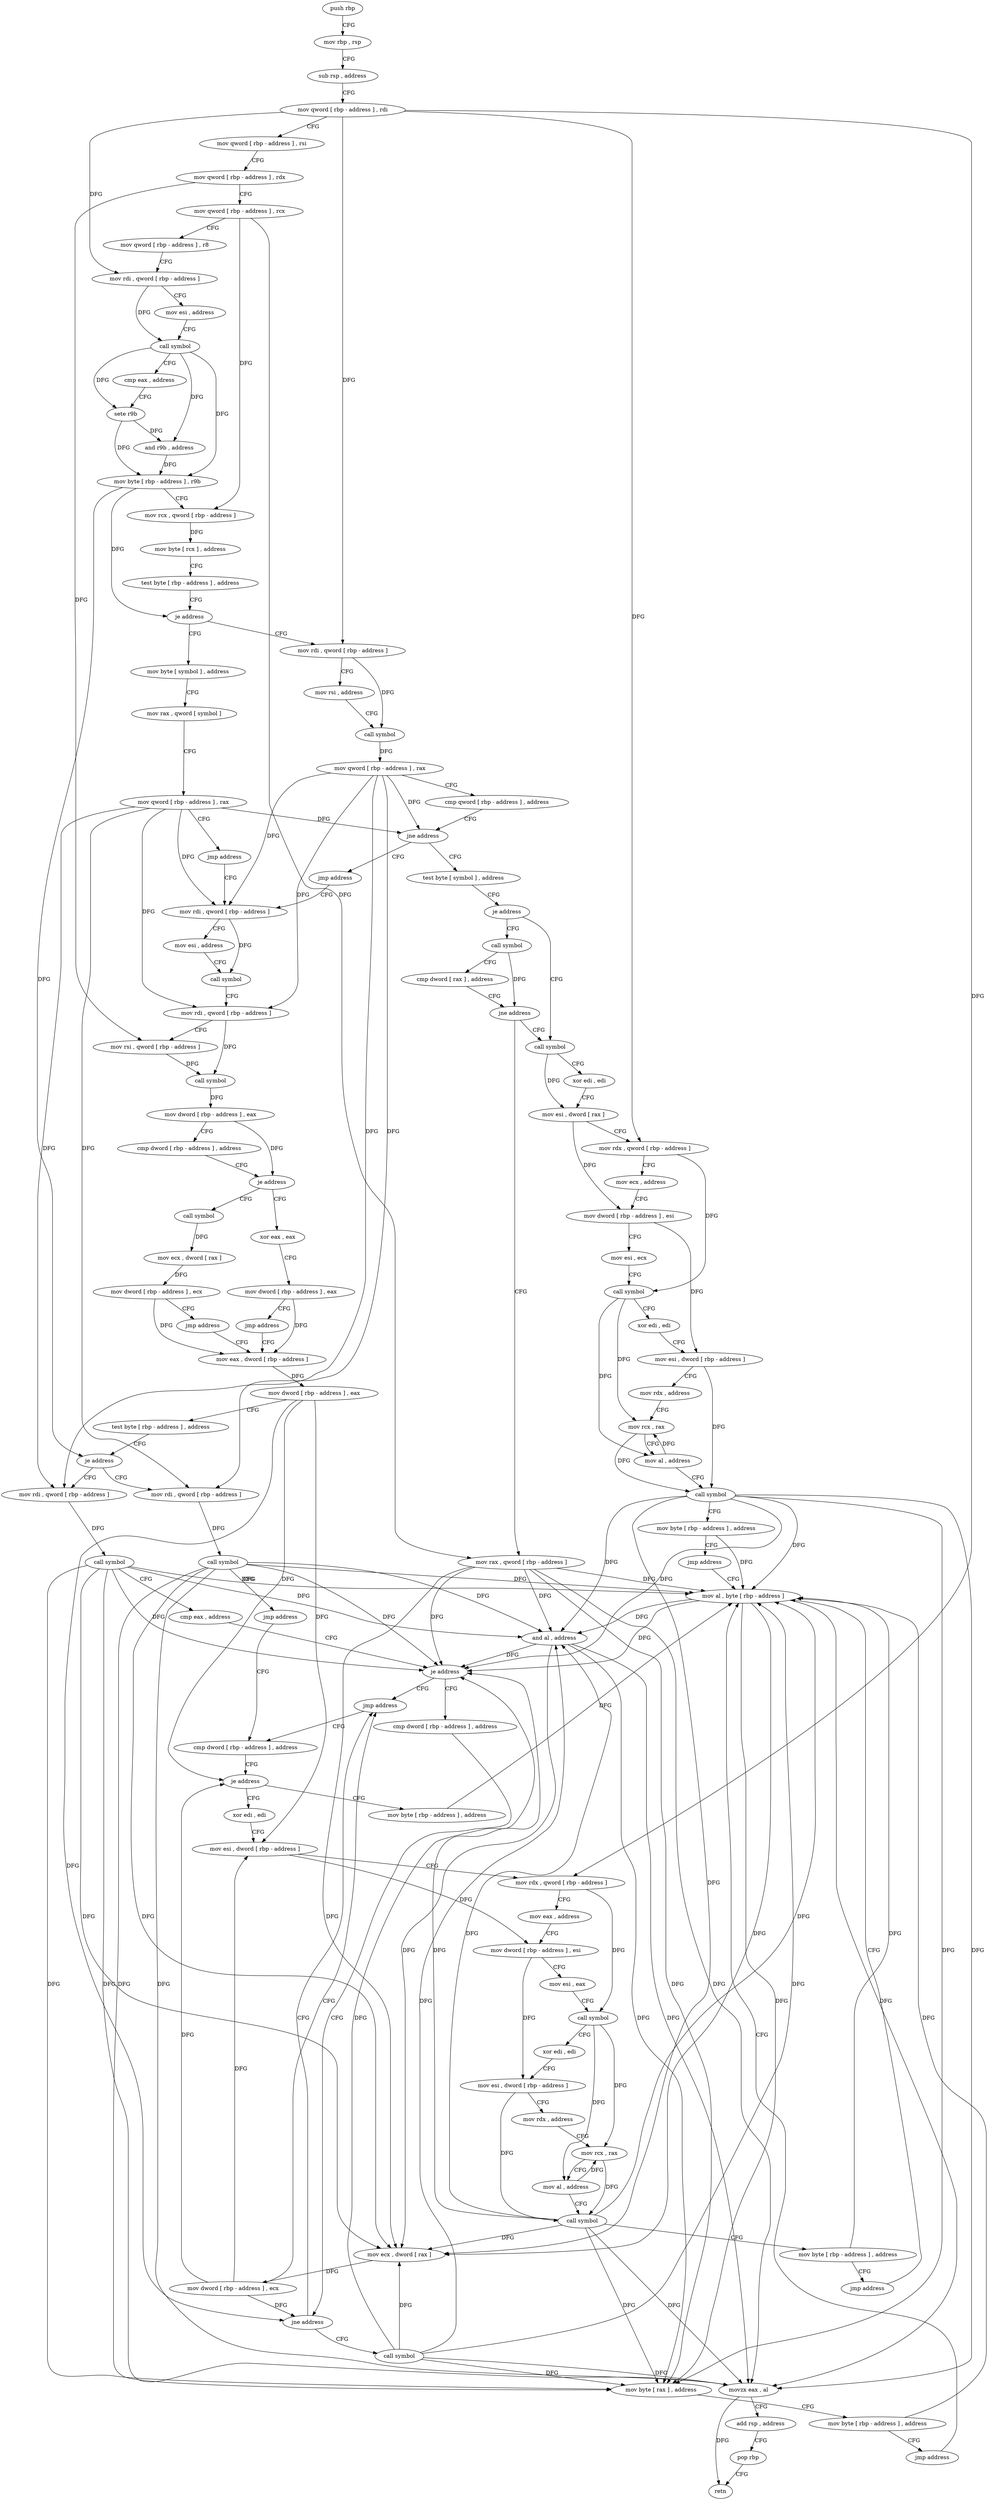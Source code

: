 digraph "func" {
"4206000" [label = "push rbp" ]
"4206001" [label = "mov rbp , rsp" ]
"4206004" [label = "sub rsp , address" ]
"4206008" [label = "mov qword [ rbp - address ] , rdi" ]
"4206012" [label = "mov qword [ rbp - address ] , rsi" ]
"4206016" [label = "mov qword [ rbp - address ] , rdx" ]
"4206020" [label = "mov qword [ rbp - address ] , rcx" ]
"4206024" [label = "mov qword [ rbp - address ] , r8" ]
"4206028" [label = "mov rdi , qword [ rbp - address ]" ]
"4206032" [label = "mov esi , address" ]
"4206037" [label = "call symbol" ]
"4206042" [label = "cmp eax , address" ]
"4206045" [label = "sete r9b" ]
"4206049" [label = "and r9b , address" ]
"4206053" [label = "mov byte [ rbp - address ] , r9b" ]
"4206057" [label = "mov rcx , qword [ rbp - address ]" ]
"4206061" [label = "mov byte [ rcx ] , address" ]
"4206064" [label = "test byte [ rbp - address ] , address" ]
"4206068" [label = "je address" ]
"4206099" [label = "mov rdi , qword [ rbp - address ]" ]
"4206074" [label = "mov byte [ symbol ] , address" ]
"4206103" [label = "mov rsi , address" ]
"4206113" [label = "call symbol" ]
"4206118" [label = "mov qword [ rbp - address ] , rax" ]
"4206122" [label = "cmp qword [ rbp - address ] , address" ]
"4206127" [label = "jne address" ]
"4206239" [label = "jmp address" ]
"4206133" [label = "test byte [ symbol ] , address" ]
"4206082" [label = "mov rax , qword [ symbol ]" ]
"4206090" [label = "mov qword [ rbp - address ] , rax" ]
"4206094" [label = "jmp address" ]
"4206244" [label = "mov rdi , qword [ rbp - address ]" ]
"4206141" [label = "je address" ]
"4206177" [label = "call symbol" ]
"4206147" [label = "call symbol" ]
"4206248" [label = "mov esi , address" ]
"4206253" [label = "call symbol" ]
"4206258" [label = "mov rdi , qword [ rbp - address ]" ]
"4206262" [label = "mov rsi , qword [ rbp - address ]" ]
"4206266" [label = "call symbol" ]
"4206271" [label = "mov dword [ rbp - address ] , eax" ]
"4206274" [label = "cmp dword [ rbp - address ] , address" ]
"4206278" [label = "je address" ]
"4206299" [label = "xor eax , eax" ]
"4206284" [label = "call symbol" ]
"4206182" [label = "xor edi , edi" ]
"4206184" [label = "mov esi , dword [ rax ]" ]
"4206186" [label = "mov rdx , qword [ rbp - address ]" ]
"4206190" [label = "mov ecx , address" ]
"4206195" [label = "mov dword [ rbp - address ] , esi" ]
"4206198" [label = "mov esi , ecx" ]
"4206200" [label = "call symbol" ]
"4206205" [label = "xor edi , edi" ]
"4206207" [label = "mov esi , dword [ rbp - address ]" ]
"4206210" [label = "mov rdx , address" ]
"4206220" [label = "mov rcx , rax" ]
"4206223" [label = "mov al , address" ]
"4206225" [label = "call symbol" ]
"4206230" [label = "mov byte [ rbp - address ] , address" ]
"4206234" [label = "jmp address" ]
"4206454" [label = "mov al , byte [ rbp - address ]" ]
"4206152" [label = "cmp dword [ rax ] , address" ]
"4206155" [label = "jne address" ]
"4206161" [label = "mov rax , qword [ rbp - address ]" ]
"4206301" [label = "mov dword [ rbp - address ] , eax" ]
"4206304" [label = "jmp address" ]
"4206309" [label = "mov eax , dword [ rbp - address ]" ]
"4206289" [label = "mov ecx , dword [ rax ]" ]
"4206291" [label = "mov dword [ rbp - address ] , ecx" ]
"4206294" [label = "jmp address" ]
"4206457" [label = "and al , address" ]
"4206459" [label = "movzx eax , al" ]
"4206462" [label = "add rsp , address" ]
"4206466" [label = "pop rbp" ]
"4206467" [label = "retn" ]
"4206165" [label = "mov byte [ rax ] , address" ]
"4206168" [label = "mov byte [ rbp - address ] , address" ]
"4206172" [label = "jmp address" ]
"4206312" [label = "mov dword [ rbp - address ] , eax" ]
"4206315" [label = "test byte [ rbp - address ] , address" ]
"4206319" [label = "je address" ]
"4206339" [label = "mov rdi , qword [ rbp - address ]" ]
"4206325" [label = "mov rdi , qword [ rbp - address ]" ]
"4206343" [label = "call symbol" ]
"4206348" [label = "cmp eax , address" ]
"4206351" [label = "je address" ]
"4206377" [label = "jmp address" ]
"4206357" [label = "cmp dword [ rbp - address ] , address" ]
"4206329" [label = "call symbol" ]
"4206334" [label = "jmp address" ]
"4206382" [label = "cmp dword [ rbp - address ] , address" ]
"4206361" [label = "jne address" ]
"4206367" [label = "call symbol" ]
"4206386" [label = "je address" ]
"4206450" [label = "mov byte [ rbp - address ] , address" ]
"4206392" [label = "xor edi , edi" ]
"4206372" [label = "mov ecx , dword [ rax ]" ]
"4206374" [label = "mov dword [ rbp - address ] , ecx" ]
"4206394" [label = "mov esi , dword [ rbp - address ]" ]
"4206397" [label = "mov rdx , qword [ rbp - address ]" ]
"4206401" [label = "mov eax , address" ]
"4206406" [label = "mov dword [ rbp - address ] , esi" ]
"4206409" [label = "mov esi , eax" ]
"4206411" [label = "call symbol" ]
"4206416" [label = "xor edi , edi" ]
"4206418" [label = "mov esi , dword [ rbp - address ]" ]
"4206421" [label = "mov rdx , address" ]
"4206431" [label = "mov rcx , rax" ]
"4206434" [label = "mov al , address" ]
"4206436" [label = "call symbol" ]
"4206441" [label = "mov byte [ rbp - address ] , address" ]
"4206445" [label = "jmp address" ]
"4206000" -> "4206001" [ label = "CFG" ]
"4206001" -> "4206004" [ label = "CFG" ]
"4206004" -> "4206008" [ label = "CFG" ]
"4206008" -> "4206012" [ label = "CFG" ]
"4206008" -> "4206028" [ label = "DFG" ]
"4206008" -> "4206099" [ label = "DFG" ]
"4206008" -> "4206186" [ label = "DFG" ]
"4206008" -> "4206397" [ label = "DFG" ]
"4206012" -> "4206016" [ label = "CFG" ]
"4206016" -> "4206020" [ label = "CFG" ]
"4206016" -> "4206262" [ label = "DFG" ]
"4206020" -> "4206024" [ label = "CFG" ]
"4206020" -> "4206057" [ label = "DFG" ]
"4206020" -> "4206161" [ label = "DFG" ]
"4206024" -> "4206028" [ label = "CFG" ]
"4206028" -> "4206032" [ label = "CFG" ]
"4206028" -> "4206037" [ label = "DFG" ]
"4206032" -> "4206037" [ label = "CFG" ]
"4206037" -> "4206042" [ label = "CFG" ]
"4206037" -> "4206045" [ label = "DFG" ]
"4206037" -> "4206049" [ label = "DFG" ]
"4206037" -> "4206053" [ label = "DFG" ]
"4206042" -> "4206045" [ label = "CFG" ]
"4206045" -> "4206049" [ label = "DFG" ]
"4206045" -> "4206053" [ label = "DFG" ]
"4206049" -> "4206053" [ label = "DFG" ]
"4206053" -> "4206057" [ label = "CFG" ]
"4206053" -> "4206068" [ label = "DFG" ]
"4206053" -> "4206319" [ label = "DFG" ]
"4206057" -> "4206061" [ label = "DFG" ]
"4206061" -> "4206064" [ label = "CFG" ]
"4206064" -> "4206068" [ label = "CFG" ]
"4206068" -> "4206099" [ label = "CFG" ]
"4206068" -> "4206074" [ label = "CFG" ]
"4206099" -> "4206103" [ label = "CFG" ]
"4206099" -> "4206113" [ label = "DFG" ]
"4206074" -> "4206082" [ label = "CFG" ]
"4206103" -> "4206113" [ label = "CFG" ]
"4206113" -> "4206118" [ label = "DFG" ]
"4206118" -> "4206122" [ label = "CFG" ]
"4206118" -> "4206127" [ label = "DFG" ]
"4206118" -> "4206244" [ label = "DFG" ]
"4206118" -> "4206258" [ label = "DFG" ]
"4206118" -> "4206339" [ label = "DFG" ]
"4206118" -> "4206325" [ label = "DFG" ]
"4206122" -> "4206127" [ label = "CFG" ]
"4206127" -> "4206239" [ label = "CFG" ]
"4206127" -> "4206133" [ label = "CFG" ]
"4206239" -> "4206244" [ label = "CFG" ]
"4206133" -> "4206141" [ label = "CFG" ]
"4206082" -> "4206090" [ label = "CFG" ]
"4206090" -> "4206094" [ label = "CFG" ]
"4206090" -> "4206127" [ label = "DFG" ]
"4206090" -> "4206244" [ label = "DFG" ]
"4206090" -> "4206258" [ label = "DFG" ]
"4206090" -> "4206339" [ label = "DFG" ]
"4206090" -> "4206325" [ label = "DFG" ]
"4206094" -> "4206244" [ label = "CFG" ]
"4206244" -> "4206248" [ label = "CFG" ]
"4206244" -> "4206253" [ label = "DFG" ]
"4206141" -> "4206177" [ label = "CFG" ]
"4206141" -> "4206147" [ label = "CFG" ]
"4206177" -> "4206182" [ label = "CFG" ]
"4206177" -> "4206184" [ label = "DFG" ]
"4206147" -> "4206152" [ label = "CFG" ]
"4206147" -> "4206155" [ label = "DFG" ]
"4206248" -> "4206253" [ label = "CFG" ]
"4206253" -> "4206258" [ label = "CFG" ]
"4206258" -> "4206262" [ label = "CFG" ]
"4206258" -> "4206266" [ label = "DFG" ]
"4206262" -> "4206266" [ label = "DFG" ]
"4206266" -> "4206271" [ label = "DFG" ]
"4206271" -> "4206274" [ label = "CFG" ]
"4206271" -> "4206278" [ label = "DFG" ]
"4206274" -> "4206278" [ label = "CFG" ]
"4206278" -> "4206299" [ label = "CFG" ]
"4206278" -> "4206284" [ label = "CFG" ]
"4206299" -> "4206301" [ label = "CFG" ]
"4206284" -> "4206289" [ label = "DFG" ]
"4206182" -> "4206184" [ label = "CFG" ]
"4206184" -> "4206186" [ label = "CFG" ]
"4206184" -> "4206195" [ label = "DFG" ]
"4206186" -> "4206190" [ label = "CFG" ]
"4206186" -> "4206200" [ label = "DFG" ]
"4206190" -> "4206195" [ label = "CFG" ]
"4206195" -> "4206198" [ label = "CFG" ]
"4206195" -> "4206207" [ label = "DFG" ]
"4206198" -> "4206200" [ label = "CFG" ]
"4206200" -> "4206205" [ label = "CFG" ]
"4206200" -> "4206220" [ label = "DFG" ]
"4206200" -> "4206223" [ label = "DFG" ]
"4206205" -> "4206207" [ label = "CFG" ]
"4206207" -> "4206210" [ label = "CFG" ]
"4206207" -> "4206225" [ label = "DFG" ]
"4206210" -> "4206220" [ label = "CFG" ]
"4206220" -> "4206223" [ label = "CFG" ]
"4206220" -> "4206225" [ label = "DFG" ]
"4206223" -> "4206225" [ label = "CFG" ]
"4206223" -> "4206220" [ label = "DFG" ]
"4206225" -> "4206230" [ label = "CFG" ]
"4206225" -> "4206454" [ label = "DFG" ]
"4206225" -> "4206457" [ label = "DFG" ]
"4206225" -> "4206459" [ label = "DFG" ]
"4206225" -> "4206165" [ label = "DFG" ]
"4206225" -> "4206351" [ label = "DFG" ]
"4206225" -> "4206372" [ label = "DFG" ]
"4206230" -> "4206234" [ label = "CFG" ]
"4206230" -> "4206454" [ label = "DFG" ]
"4206234" -> "4206454" [ label = "CFG" ]
"4206454" -> "4206457" [ label = "DFG" ]
"4206454" -> "4206459" [ label = "DFG" ]
"4206454" -> "4206165" [ label = "DFG" ]
"4206454" -> "4206351" [ label = "DFG" ]
"4206454" -> "4206372" [ label = "DFG" ]
"4206152" -> "4206155" [ label = "CFG" ]
"4206155" -> "4206177" [ label = "CFG" ]
"4206155" -> "4206161" [ label = "CFG" ]
"4206161" -> "4206165" [ label = "DFG" ]
"4206161" -> "4206457" [ label = "DFG" ]
"4206161" -> "4206459" [ label = "DFG" ]
"4206161" -> "4206454" [ label = "DFG" ]
"4206161" -> "4206351" [ label = "DFG" ]
"4206161" -> "4206372" [ label = "DFG" ]
"4206301" -> "4206304" [ label = "CFG" ]
"4206301" -> "4206309" [ label = "DFG" ]
"4206304" -> "4206309" [ label = "CFG" ]
"4206309" -> "4206312" [ label = "DFG" ]
"4206289" -> "4206291" [ label = "DFG" ]
"4206291" -> "4206294" [ label = "CFG" ]
"4206291" -> "4206309" [ label = "DFG" ]
"4206294" -> "4206309" [ label = "CFG" ]
"4206457" -> "4206459" [ label = "DFG" ]
"4206457" -> "4206165" [ label = "DFG" ]
"4206457" -> "4206351" [ label = "DFG" ]
"4206457" -> "4206372" [ label = "DFG" ]
"4206459" -> "4206462" [ label = "CFG" ]
"4206459" -> "4206467" [ label = "DFG" ]
"4206462" -> "4206466" [ label = "CFG" ]
"4206466" -> "4206467" [ label = "CFG" ]
"4206165" -> "4206168" [ label = "CFG" ]
"4206168" -> "4206172" [ label = "CFG" ]
"4206168" -> "4206454" [ label = "DFG" ]
"4206172" -> "4206454" [ label = "CFG" ]
"4206312" -> "4206315" [ label = "CFG" ]
"4206312" -> "4206361" [ label = "DFG" ]
"4206312" -> "4206386" [ label = "DFG" ]
"4206312" -> "4206394" [ label = "DFG" ]
"4206315" -> "4206319" [ label = "CFG" ]
"4206319" -> "4206339" [ label = "CFG" ]
"4206319" -> "4206325" [ label = "CFG" ]
"4206339" -> "4206343" [ label = "DFG" ]
"4206325" -> "4206329" [ label = "DFG" ]
"4206343" -> "4206348" [ label = "CFG" ]
"4206343" -> "4206457" [ label = "DFG" ]
"4206343" -> "4206459" [ label = "DFG" ]
"4206343" -> "4206165" [ label = "DFG" ]
"4206343" -> "4206454" [ label = "DFG" ]
"4206343" -> "4206351" [ label = "DFG" ]
"4206343" -> "4206372" [ label = "DFG" ]
"4206348" -> "4206351" [ label = "CFG" ]
"4206351" -> "4206377" [ label = "CFG" ]
"4206351" -> "4206357" [ label = "CFG" ]
"4206377" -> "4206382" [ label = "CFG" ]
"4206357" -> "4206361" [ label = "CFG" ]
"4206329" -> "4206334" [ label = "CFG" ]
"4206329" -> "4206457" [ label = "DFG" ]
"4206329" -> "4206459" [ label = "DFG" ]
"4206329" -> "4206165" [ label = "DFG" ]
"4206329" -> "4206351" [ label = "DFG" ]
"4206329" -> "4206454" [ label = "DFG" ]
"4206329" -> "4206372" [ label = "DFG" ]
"4206334" -> "4206382" [ label = "CFG" ]
"4206382" -> "4206386" [ label = "CFG" ]
"4206361" -> "4206377" [ label = "CFG" ]
"4206361" -> "4206367" [ label = "CFG" ]
"4206367" -> "4206372" [ label = "DFG" ]
"4206367" -> "4206457" [ label = "DFG" ]
"4206367" -> "4206459" [ label = "DFG" ]
"4206367" -> "4206165" [ label = "DFG" ]
"4206367" -> "4206351" [ label = "DFG" ]
"4206367" -> "4206454" [ label = "DFG" ]
"4206386" -> "4206450" [ label = "CFG" ]
"4206386" -> "4206392" [ label = "CFG" ]
"4206450" -> "4206454" [ label = "DFG" ]
"4206392" -> "4206394" [ label = "CFG" ]
"4206372" -> "4206374" [ label = "DFG" ]
"4206374" -> "4206377" [ label = "CFG" ]
"4206374" -> "4206361" [ label = "DFG" ]
"4206374" -> "4206386" [ label = "DFG" ]
"4206374" -> "4206394" [ label = "DFG" ]
"4206394" -> "4206397" [ label = "CFG" ]
"4206394" -> "4206406" [ label = "DFG" ]
"4206397" -> "4206401" [ label = "CFG" ]
"4206397" -> "4206411" [ label = "DFG" ]
"4206401" -> "4206406" [ label = "CFG" ]
"4206406" -> "4206409" [ label = "CFG" ]
"4206406" -> "4206418" [ label = "DFG" ]
"4206409" -> "4206411" [ label = "CFG" ]
"4206411" -> "4206416" [ label = "CFG" ]
"4206411" -> "4206431" [ label = "DFG" ]
"4206411" -> "4206434" [ label = "DFG" ]
"4206416" -> "4206418" [ label = "CFG" ]
"4206418" -> "4206421" [ label = "CFG" ]
"4206418" -> "4206436" [ label = "DFG" ]
"4206421" -> "4206431" [ label = "CFG" ]
"4206431" -> "4206434" [ label = "CFG" ]
"4206431" -> "4206436" [ label = "DFG" ]
"4206434" -> "4206436" [ label = "CFG" ]
"4206434" -> "4206431" [ label = "DFG" ]
"4206436" -> "4206441" [ label = "CFG" ]
"4206436" -> "4206457" [ label = "DFG" ]
"4206436" -> "4206459" [ label = "DFG" ]
"4206436" -> "4206165" [ label = "DFG" ]
"4206436" -> "4206351" [ label = "DFG" ]
"4206436" -> "4206372" [ label = "DFG" ]
"4206436" -> "4206454" [ label = "DFG" ]
"4206441" -> "4206445" [ label = "CFG" ]
"4206441" -> "4206454" [ label = "DFG" ]
"4206445" -> "4206454" [ label = "CFG" ]
}

